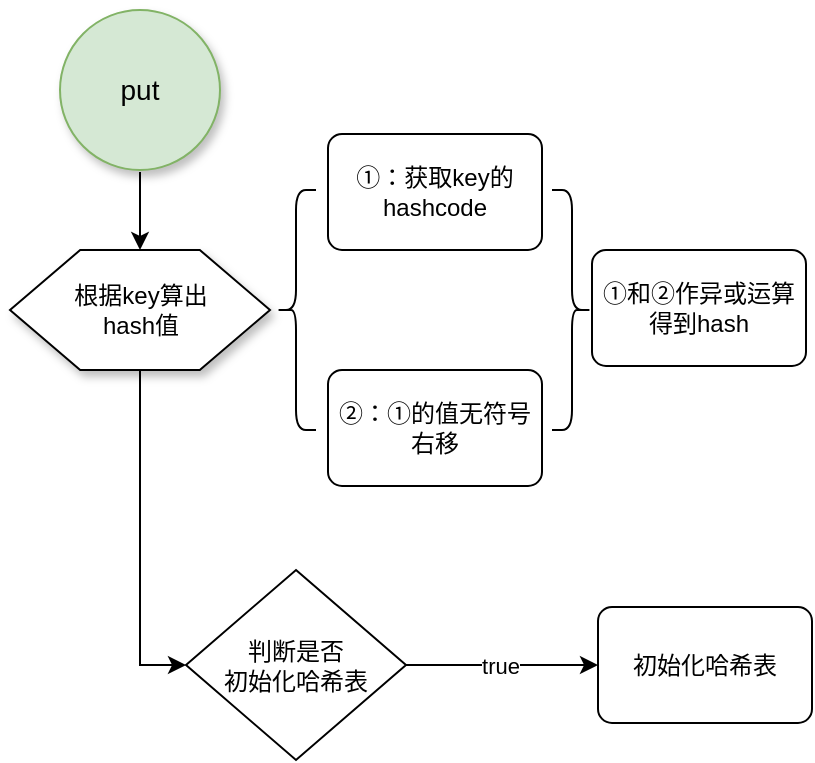 <mxfile version="15.9.6" type="github">
  <diagram id="UgWwUjzvCQ6DFLD37Q7z" name="第 1 页">
    <mxGraphModel dx="865" dy="483" grid="0" gridSize="10" guides="1" tooltips="1" connect="1" arrows="1" fold="1" page="0" pageScale="1" pageWidth="827" pageHeight="1169" math="0" shadow="0">
      <root>
        <mxCell id="0" />
        <mxCell id="1" parent="0" />
        <mxCell id="teVdkq-L4--7aLtD-7wO-7" value="" style="edgeStyle=orthogonalEdgeStyle;rounded=0;orthogonalLoop=1;jettySize=auto;html=1;fontSize=12;fontColor=#000000;strokeColor=#000000;" edge="1" parent="1" source="teVdkq-L4--7aLtD-7wO-1" target="teVdkq-L4--7aLtD-7wO-6">
          <mxGeometry relative="1" as="geometry" />
        </mxCell>
        <mxCell id="teVdkq-L4--7aLtD-7wO-1" value="&lt;font style=&quot;font-size: 14px;&quot;&gt;put&lt;/font&gt;" style="strokeWidth=1;html=1;shape=mxgraph.flowchart.start_2;whiteSpace=wrap;labelBorderColor=none;strokeColor=#82b366;perimeterSpacing=1;fillColor=#d5e8d4;shadow=1;fontSize=14;" vertex="1" parent="1">
          <mxGeometry x="400" y="40" width="80" height="80" as="geometry" />
        </mxCell>
        <mxCell id="teVdkq-L4--7aLtD-7wO-16" value="" style="edgeStyle=orthogonalEdgeStyle;rounded=0;orthogonalLoop=1;jettySize=auto;html=1;entryX=0;entryY=0.5;entryDx=0;entryDy=0;entryPerimeter=0;" edge="1" parent="1" source="teVdkq-L4--7aLtD-7wO-6" target="teVdkq-L4--7aLtD-7wO-17">
          <mxGeometry relative="1" as="geometry">
            <mxPoint x="440" y="347" as="targetPoint" />
          </mxGeometry>
        </mxCell>
        <mxCell id="teVdkq-L4--7aLtD-7wO-6" value="根据key算出&lt;br&gt;hash值" style="verticalLabelPosition=middle;verticalAlign=middle;html=1;shape=hexagon;perimeter=hexagonPerimeter2;arcSize=6;size=0.27;shadow=1;labelBorderColor=none;fontSize=12;strokeColor=default;strokeWidth=1;gradientColor=none;labelPosition=center;align=center;" vertex="1" parent="1">
          <mxGeometry x="375" y="160" width="130" height="60" as="geometry" />
        </mxCell>
        <mxCell id="teVdkq-L4--7aLtD-7wO-9" value="" style="shape=curlyBracket;whiteSpace=wrap;html=1;rounded=1;" vertex="1" parent="1">
          <mxGeometry x="508" y="130" width="20" height="120" as="geometry" />
        </mxCell>
        <mxCell id="teVdkq-L4--7aLtD-7wO-11" value="①：获取key的hashcode" style="rounded=1;whiteSpace=wrap;html=1;absoluteArcSize=1;arcSize=14;strokeWidth=1;" vertex="1" parent="1">
          <mxGeometry x="534" y="102" width="107" height="58" as="geometry" />
        </mxCell>
        <mxCell id="teVdkq-L4--7aLtD-7wO-12" value="②：①的值无符号右移" style="rounded=1;whiteSpace=wrap;html=1;absoluteArcSize=1;arcSize=14;strokeWidth=1;" vertex="1" parent="1">
          <mxGeometry x="534" y="220" width="107" height="58" as="geometry" />
        </mxCell>
        <mxCell id="teVdkq-L4--7aLtD-7wO-13" value="" style="shape=curlyBracket;whiteSpace=wrap;html=1;rounded=1;flipH=1;strokeWidth=1;" vertex="1" parent="1">
          <mxGeometry x="646" y="130" width="20" height="120" as="geometry" />
        </mxCell>
        <mxCell id="teVdkq-L4--7aLtD-7wO-14" value="①和②作异或运算得到hash" style="rounded=1;whiteSpace=wrap;html=1;absoluteArcSize=1;arcSize=14;strokeWidth=1;" vertex="1" parent="1">
          <mxGeometry x="666" y="160" width="107" height="58" as="geometry" />
        </mxCell>
        <mxCell id="teVdkq-L4--7aLtD-7wO-19" style="edgeStyle=orthogonalEdgeStyle;rounded=0;orthogonalLoop=1;jettySize=auto;html=1;exitX=1;exitY=0.5;exitDx=0;exitDy=0;exitPerimeter=0;entryX=0;entryY=0.5;entryDx=0;entryDy=0;" edge="1" parent="1" source="teVdkq-L4--7aLtD-7wO-17" target="teVdkq-L4--7aLtD-7wO-18">
          <mxGeometry relative="1" as="geometry" />
        </mxCell>
        <mxCell id="teVdkq-L4--7aLtD-7wO-21" value="true" style="edgeLabel;html=1;align=center;verticalAlign=middle;resizable=0;points=[];" vertex="1" connectable="0" parent="teVdkq-L4--7aLtD-7wO-19">
          <mxGeometry x="0.306" relative="1" as="geometry">
            <mxPoint x="-16" as="offset" />
          </mxGeometry>
        </mxCell>
        <mxCell id="teVdkq-L4--7aLtD-7wO-17" value="判断是否&lt;br&gt;初始化哈希表" style="strokeWidth=1;html=1;shape=mxgraph.flowchart.decision;whiteSpace=wrap;" vertex="1" parent="1">
          <mxGeometry x="463" y="320" width="110" height="95" as="geometry" />
        </mxCell>
        <mxCell id="teVdkq-L4--7aLtD-7wO-18" value="初始化哈希表" style="rounded=1;whiteSpace=wrap;html=1;absoluteArcSize=1;arcSize=14;strokeWidth=1;" vertex="1" parent="1">
          <mxGeometry x="669" y="338.5" width="107" height="58" as="geometry" />
        </mxCell>
      </root>
    </mxGraphModel>
  </diagram>
</mxfile>
